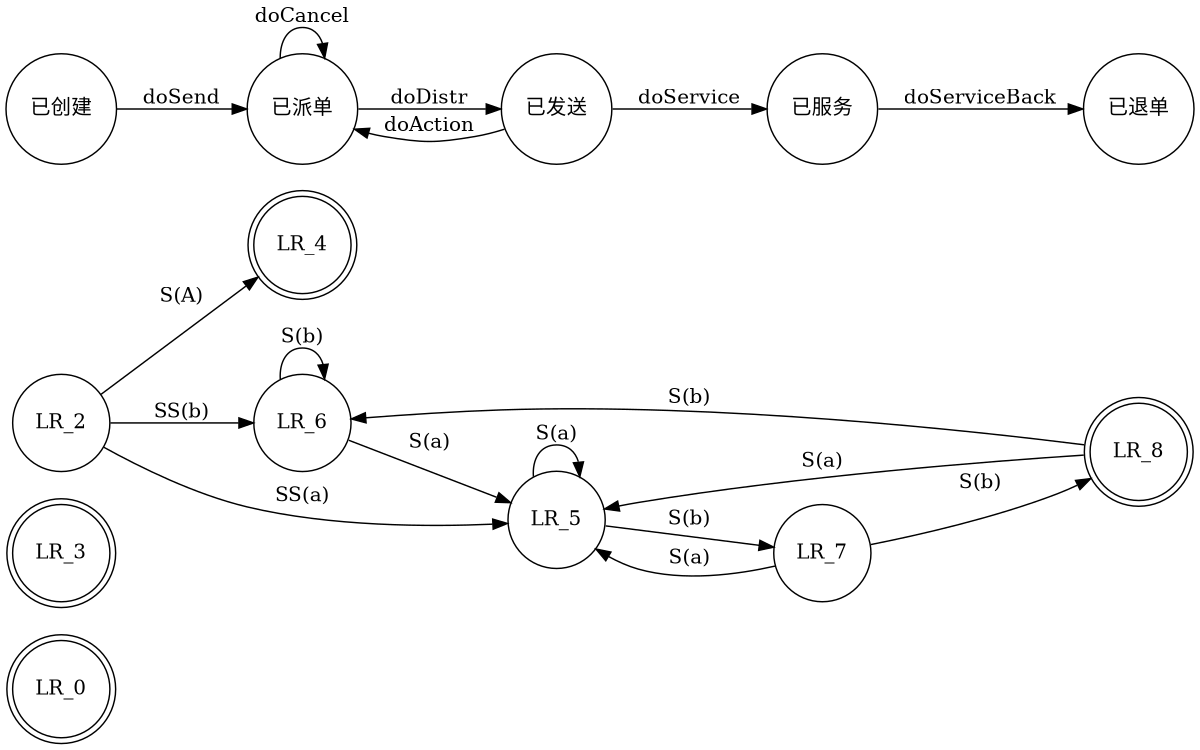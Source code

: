digraph finite_state_machine {
	rankdir=LR;
	size="8,5"
	node [shape = doublecircle]; LR_0 LR_3 LR_4 LR_8;
	node [shape = circle];
	已创建 -> 已派单 [ label = "doSend" ];
	已派单 -> 已发送 [ label = "doDistr" ];
	已发送 -> 已派单 [ label = "doAction" ];
	已派单 -> 已派单 [ label = "doCancel" ];
	已发送 -> 已服务 [ label = "doService" ];
	已服务 -> 已退单 [ label = "doServiceBack" ];
	LR_2 -> LR_6 [ label = "SS(b)" ];
	LR_2 -> LR_5 [ label = "SS(a)" ];
	LR_2 -> LR_4 [ label = "S(A)" ];
	LR_5 -> LR_7 [ label = "S(b)" ];
	LR_5 -> LR_5 [ label = "S(a)" ];
	LR_6 -> LR_6 [ label = "S(b)" ];
	LR_6 -> LR_5 [ label = "S(a)" ];
	LR_7 -> LR_8 [ label = "S(b)" ];
	LR_7 -> LR_5 [ label = "S(a)" ];
	LR_8 -> LR_6 [ label = "S(b)" ];
	LR_8 -> LR_5 [ label = "S(a)" ];
}
